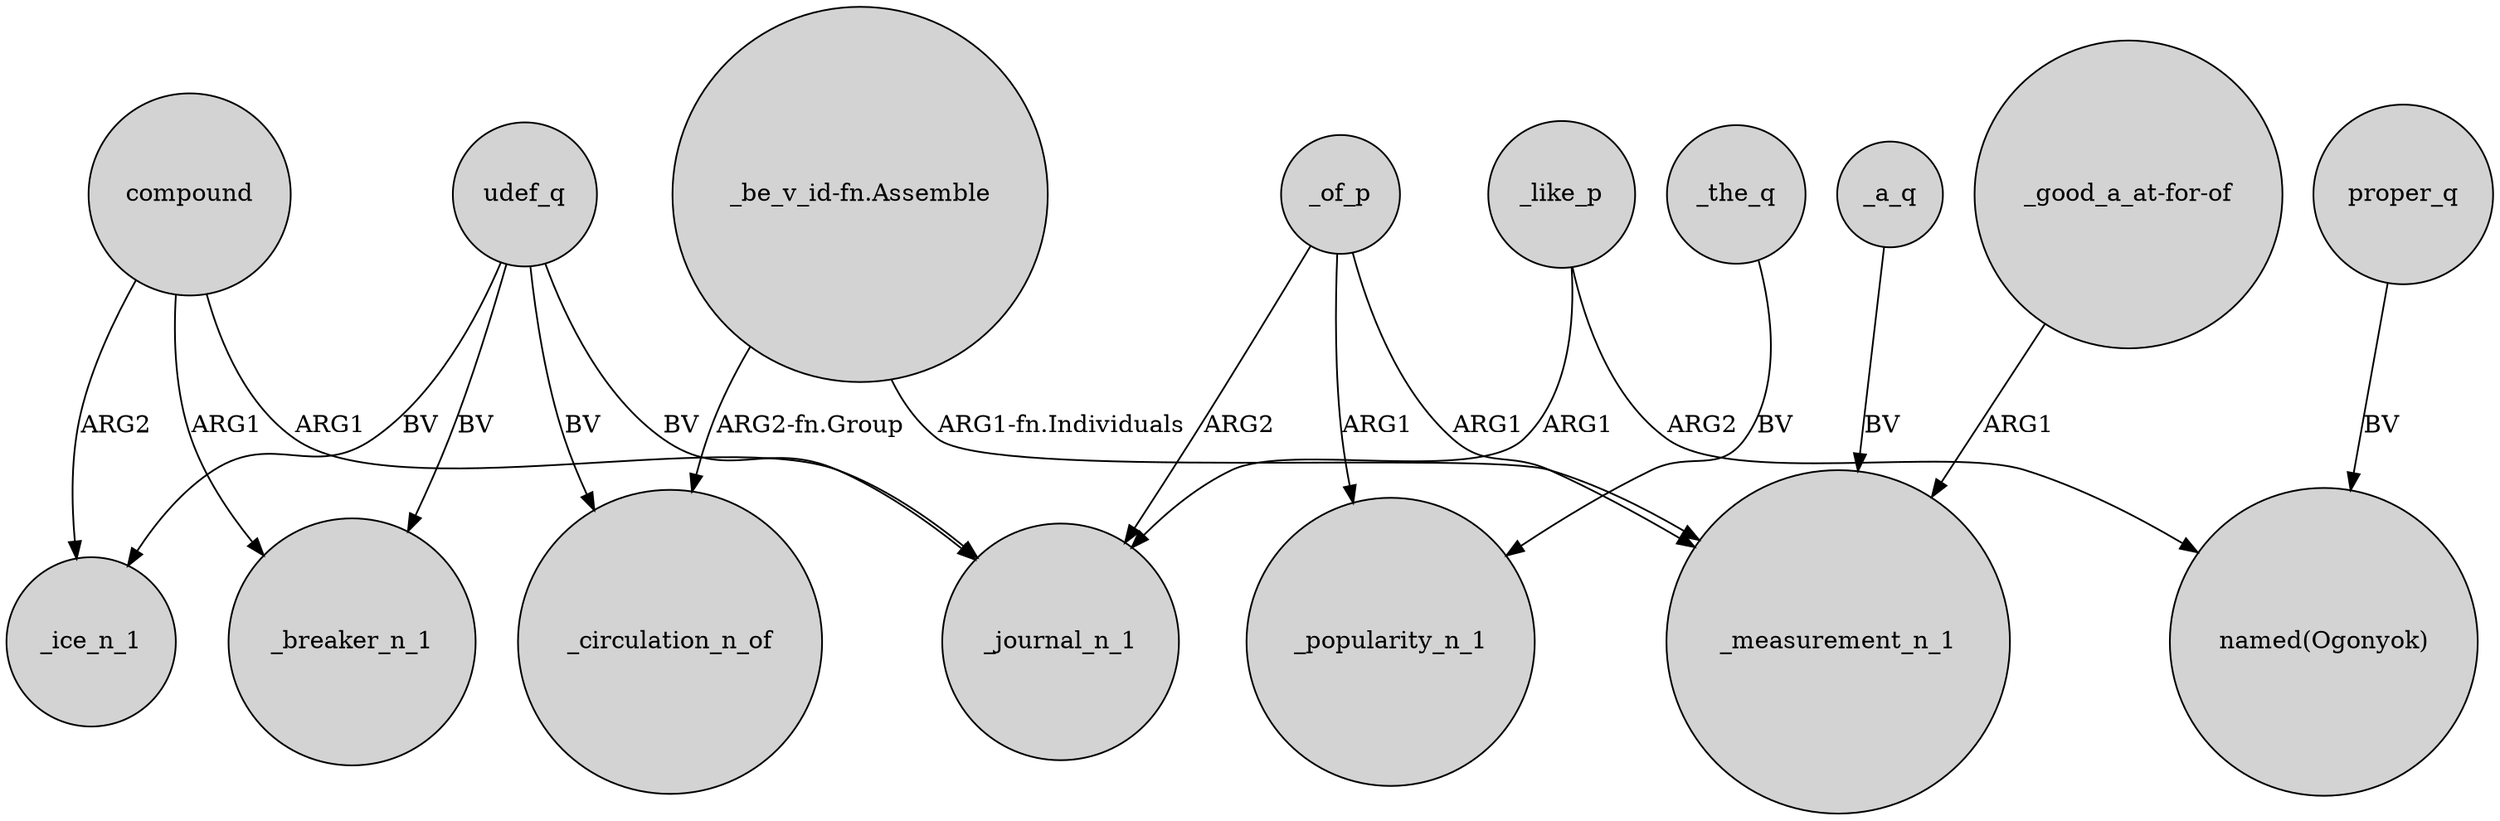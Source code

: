 digraph {
	node [shape=circle style=filled]
	udef_q -> _ice_n_1 [label=BV]
	"_be_v_id-fn.Assemble" -> _measurement_n_1 [label="ARG1-fn.Individuals"]
	compound -> _journal_n_1 [label=ARG1]
	_of_p -> _journal_n_1 [label=ARG2]
	_a_q -> _measurement_n_1 [label=BV]
	_of_p -> _popularity_n_1 [label=ARG1]
	_like_p -> _journal_n_1 [label=ARG1]
	_the_q -> _popularity_n_1 [label=BV]
	compound -> _breaker_n_1 [label=ARG1]
	"_be_v_id-fn.Assemble" -> _circulation_n_of [label="ARG2-fn.Group"]
	udef_q -> _journal_n_1 [label=BV]
	udef_q -> _circulation_n_of [label=BV]
	proper_q -> "named(Ogonyok)" [label=BV]
	udef_q -> _breaker_n_1 [label=BV]
	compound -> _ice_n_1 [label=ARG2]
	"_good_a_at-for-of" -> _measurement_n_1 [label=ARG1]
	_of_p -> _measurement_n_1 [label=ARG1]
	_like_p -> "named(Ogonyok)" [label=ARG2]
}

